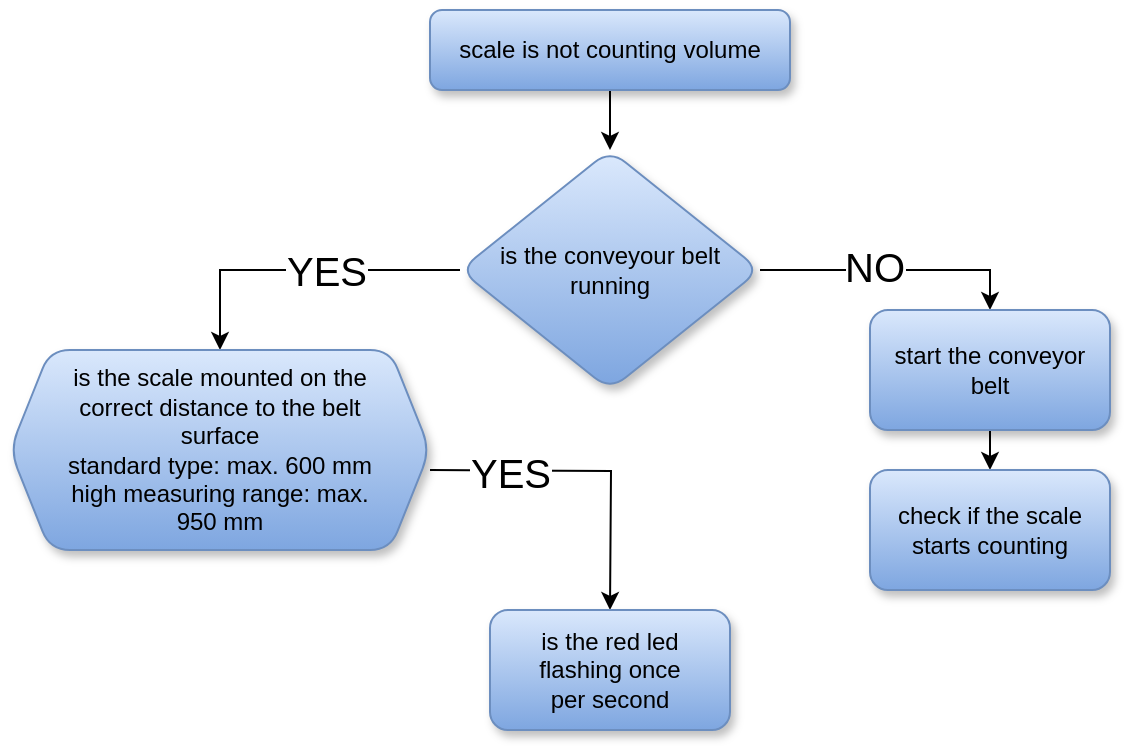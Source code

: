 <mxfile version="24.7.3" type="github">
  <diagram name="Seite-1" id="SzO660v62tbblVOPT_uv">
    <mxGraphModel dx="780" dy="676" grid="1" gridSize="10" guides="1" tooltips="1" connect="1" arrows="1" fold="1" page="1" pageScale="1" pageWidth="1169" pageHeight="827" math="0" shadow="0">
      <root>
        <mxCell id="0" />
        <mxCell id="1" parent="0" />
        <mxCell id="nqDF6ASY-rxrb7wUY3rS-10" style="edgeStyle=orthogonalEdgeStyle;rounded=0;orthogonalLoop=1;jettySize=auto;html=1;exitX=0.5;exitY=1;exitDx=0;exitDy=0;entryX=0.5;entryY=0;entryDx=0;entryDy=0;" parent="1" source="nqDF6ASY-rxrb7wUY3rS-1" target="nqDF6ASY-rxrb7wUY3rS-2" edge="1">
          <mxGeometry relative="1" as="geometry" />
        </mxCell>
        <mxCell id="nqDF6ASY-rxrb7wUY3rS-1" value="scale is not counting volume" style="rounded=1;whiteSpace=wrap;html=1;fillColor=#dae8fc;gradientColor=#7ea6e0;strokeColor=#6c8ebf;shadow=1;" parent="1" vertex="1">
          <mxGeometry x="290" y="90" width="180" height="40" as="geometry" />
        </mxCell>
        <mxCell id="nqDF6ASY-rxrb7wUY3rS-8" style="edgeStyle=orthogonalEdgeStyle;rounded=0;orthogonalLoop=1;jettySize=auto;html=1;exitX=1;exitY=0.5;exitDx=0;exitDy=0;entryX=0.5;entryY=0;entryDx=0;entryDy=0;" parent="1" source="nqDF6ASY-rxrb7wUY3rS-2" target="nqDF6ASY-rxrb7wUY3rS-7" edge="1">
          <mxGeometry relative="1" as="geometry" />
        </mxCell>
        <mxCell id="nqDF6ASY-rxrb7wUY3rS-9" value="NO" style="edgeLabel;html=1;align=center;verticalAlign=middle;resizable=0;points=[];fontSize=20;" parent="nqDF6ASY-rxrb7wUY3rS-8" vertex="1" connectable="0">
          <mxGeometry x="-0.154" y="2" relative="1" as="geometry">
            <mxPoint as="offset" />
          </mxGeometry>
        </mxCell>
        <mxCell id="nqDF6ASY-rxrb7wUY3rS-14" style="edgeStyle=orthogonalEdgeStyle;rounded=0;orthogonalLoop=1;jettySize=auto;html=1;exitX=0;exitY=0.5;exitDx=0;exitDy=0;entryX=0.5;entryY=0;entryDx=0;entryDy=0;" parent="1" source="nqDF6ASY-rxrb7wUY3rS-2" target="nqDF6ASY-rxrb7wUY3rS-16" edge="1">
          <mxGeometry relative="1" as="geometry">
            <mxPoint x="175" y="240" as="targetPoint" />
          </mxGeometry>
        </mxCell>
        <mxCell id="nqDF6ASY-rxrb7wUY3rS-15" value="YES" style="edgeLabel;html=1;align=center;verticalAlign=middle;resizable=0;points=[];fontSize=20;" parent="nqDF6ASY-rxrb7wUY3rS-14" vertex="1" connectable="0">
          <mxGeometry x="-0.161" relative="1" as="geometry">
            <mxPoint as="offset" />
          </mxGeometry>
        </mxCell>
        <mxCell id="nqDF6ASY-rxrb7wUY3rS-2" value="is the conveyour belt running" style="rhombus;whiteSpace=wrap;html=1;fillColor=#dae8fc;gradientColor=#7ea6e0;strokeColor=#6c8ebf;rounded=1;shadow=1;" parent="1" vertex="1">
          <mxGeometry x="305" y="160" width="150" height="120" as="geometry" />
        </mxCell>
        <mxCell id="nqDF6ASY-rxrb7wUY3rS-12" style="edgeStyle=orthogonalEdgeStyle;rounded=0;orthogonalLoop=1;jettySize=auto;html=1;exitX=0.5;exitY=1;exitDx=0;exitDy=0;entryX=0.5;entryY=0;entryDx=0;entryDy=0;" parent="1" source="nqDF6ASY-rxrb7wUY3rS-7" target="nqDF6ASY-rxrb7wUY3rS-11" edge="1">
          <mxGeometry relative="1" as="geometry" />
        </mxCell>
        <mxCell id="nqDF6ASY-rxrb7wUY3rS-7" value="start the conveyor belt" style="rounded=1;whiteSpace=wrap;html=1;fillColor=#dae8fc;gradientColor=#7ea6e0;strokeColor=#6c8ebf;shadow=1;" parent="1" vertex="1">
          <mxGeometry x="510" y="240" width="120" height="60" as="geometry" />
        </mxCell>
        <mxCell id="nqDF6ASY-rxrb7wUY3rS-11" value="check if the scale starts counting" style="rounded=1;whiteSpace=wrap;html=1;fillColor=#dae8fc;gradientColor=#7ea6e0;strokeColor=#6c8ebf;shadow=1;" parent="1" vertex="1">
          <mxGeometry x="510" y="320" width="120" height="60" as="geometry" />
        </mxCell>
        <mxCell id="nqDF6ASY-rxrb7wUY3rS-19" style="edgeStyle=orthogonalEdgeStyle;rounded=0;orthogonalLoop=1;jettySize=auto;html=1;exitX=1;exitY=0.5;exitDx=0;exitDy=0;" parent="1" edge="1">
          <mxGeometry relative="1" as="geometry">
            <mxPoint x="290.0" y="320" as="sourcePoint" />
            <mxPoint x="380" y="390" as="targetPoint" />
          </mxGeometry>
        </mxCell>
        <mxCell id="nqDF6ASY-rxrb7wUY3rS-20" value="YES" style="edgeLabel;html=1;align=center;verticalAlign=middle;resizable=0;points=[];rounded=1;strokeColor=#6c8ebf;fontFamily=Helvetica;fontSize=20;fontColor=default;fillColor=#dae8fc;gradientColor=#7ea6e0;" parent="nqDF6ASY-rxrb7wUY3rS-19" vertex="1" connectable="0">
          <mxGeometry x="-0.073" y="4" relative="1" as="geometry">
            <mxPoint x="-34" y="4" as="offset" />
          </mxGeometry>
        </mxCell>
        <mxCell id="nqDF6ASY-rxrb7wUY3rS-16" value="is the scale mounted on the correct distance to the belt surface&lt;br&gt;standard type: max. 600 mm&lt;br&gt;high measuring range: max. 950 mm" style="shape=hexagon;perimeter=hexagonPerimeter2;fixedSize=1;fillColor=#dae8fc;gradientColor=#7ea6e0;strokeColor=#6c8ebf;perimeterSpacing=0;spacing=0;whiteSpace=wrap;html=1;spacingTop=0;spacingRight=20;spacingLeft=20;rounded=1;shadow=1;" parent="1" vertex="1">
          <mxGeometry x="80" y="260" width="210" height="100" as="geometry" />
        </mxCell>
        <mxCell id="nqDF6ASY-rxrb7wUY3rS-18" value="is the red led flashing once per second" style="rounded=1;whiteSpace=wrap;html=1;fillColor=#dae8fc;gradientColor=#7ea6e0;strokeColor=#6c8ebf;align=center;verticalAlign=middle;spacingLeft=20;spacingRight=20;spacingTop=0;spacing=0;fontFamily=Helvetica;fontSize=12;fontColor=default;perimeter=rectanglePerimeter;shadow=1;" parent="1" vertex="1">
          <mxGeometry x="320" y="390" width="120" height="60" as="geometry" />
        </mxCell>
      </root>
    </mxGraphModel>
  </diagram>
</mxfile>
